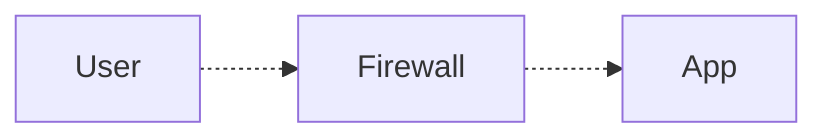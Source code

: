 %% compliance:ZeroFakeData %%
%% domain: integration %%
%% reciprocal: [] %%
%% type: flowchart %%
%% title: Boundary Checkpoints Flowchart %%
%% index: ../../../../tooling/end-state/index.md %%
flowchart LR
  User -.-> Firewall -.-> App